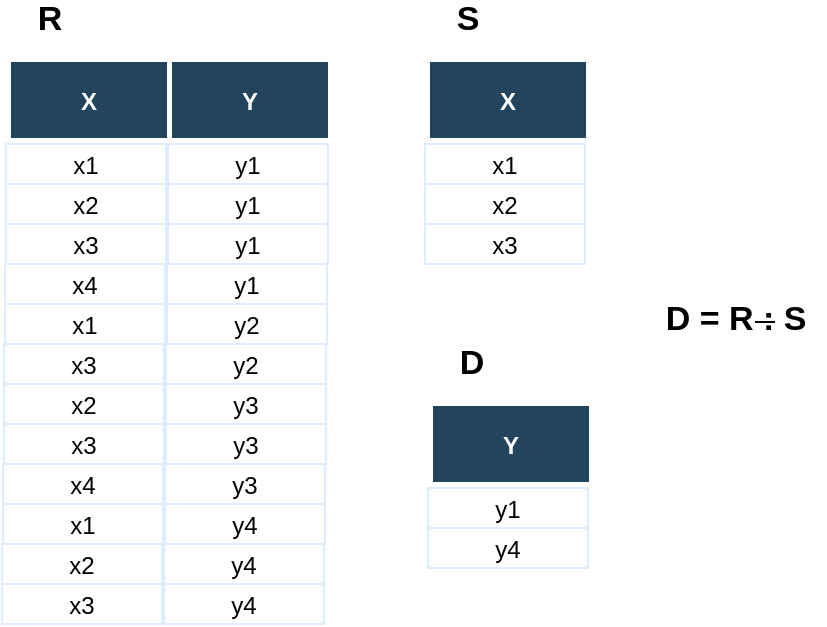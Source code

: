 <mxfile version="12.2.2" type="device" pages="1"><diagram name="Page-1" id="8378b5f6-a2b2-b727-a746-972ab9d02e00"><mxGraphModel dx="932" dy="597" grid="1" gridSize="10" guides="1" tooltips="1" connect="0" arrows="1" fold="1" page="1" pageScale="1.5" pageWidth="1169" pageHeight="827" background="#ffffff" math="0" shadow="0"><root><mxCell id="0"/><mxCell id="1" parent="0"/><mxCell id="mhiVVHJ8IdxQYgoJ9508-138" value="x1" style="strokeColor=#DEEDFF" parent="1" vertex="1"><mxGeometry x="42.0" y="92" width="80.0" height="20" as="geometry"/></mxCell><mxCell id="mhiVVHJ8IdxQYgoJ9508-139" value="x2" style="strokeColor=#DEEDFF" parent="1" vertex="1"><mxGeometry x="42.0" y="112.0" width="80.0" height="20" as="geometry"/></mxCell><mxCell id="mhiVVHJ8IdxQYgoJ9508-141" value="x3" style="strokeColor=#DEEDFF" parent="1" vertex="1"><mxGeometry x="42.0" y="132.0" width="80.0" height="20" as="geometry"/></mxCell><mxCell id="mhiVVHJ8IdxQYgoJ9508-142" value="X" style="fillColor=#23445D;strokeColor=#FFFFFF;strokeWidth=2;fontColor=#FFFFFF;fontStyle=1" parent="1" vertex="1"><mxGeometry x="43.5" y="50.0" width="80.0" height="40.0" as="geometry"/></mxCell><mxCell id="mhiVVHJ8IdxQYgoJ9508-158" value="R" style="text;html=1;strokeColor=none;fillColor=none;align=center;verticalAlign=middle;whiteSpace=wrap;rounded=0;strokeWidth=3;fontStyle=1;fontSize=17;" parent="1" vertex="1"><mxGeometry x="43.5" y="20" width="40" height="20" as="geometry"/></mxCell><mxCell id="0Bqzr0rob_NZP33wimhm-2" value="x4" style="strokeColor=#DEEDFF" parent="1" vertex="1"><mxGeometry x="41.5" y="152.0" width="80.0" height="20" as="geometry"/></mxCell><mxCell id="0Bqzr0rob_NZP33wimhm-5" value="x1" style="strokeColor=#DEEDFF" parent="1" vertex="1"><mxGeometry x="41.5" y="172.0" width="80.0" height="20" as="geometry"/></mxCell><mxCell id="0Bqzr0rob_NZP33wimhm-15" value="y1" style="strokeColor=#DEEDFF" parent="1" vertex="1"><mxGeometry x="123.0" y="92" width="80.0" height="20" as="geometry"/></mxCell><mxCell id="0Bqzr0rob_NZP33wimhm-16" value="y1" style="strokeColor=#DEEDFF" parent="1" vertex="1"><mxGeometry x="123.0" y="112.0" width="80.0" height="20" as="geometry"/></mxCell><mxCell id="0Bqzr0rob_NZP33wimhm-17" value="y1" style="strokeColor=#DEEDFF" parent="1" vertex="1"><mxGeometry x="123.0" y="132.0" width="80.0" height="20" as="geometry"/></mxCell><mxCell id="0Bqzr0rob_NZP33wimhm-18" value="Y" style="fillColor=#23445D;strokeColor=#FFFFFF;strokeWidth=2;fontColor=#FFFFFF;fontStyle=1" parent="1" vertex="1"><mxGeometry x="124" y="50.0" width="80.0" height="40.0" as="geometry"/></mxCell><mxCell id="0Bqzr0rob_NZP33wimhm-19" value="y1" style="strokeColor=#DEEDFF" parent="1" vertex="1"><mxGeometry x="122.5" y="152.0" width="80.0" height="20" as="geometry"/></mxCell><mxCell id="0Bqzr0rob_NZP33wimhm-20" value="y2" style="strokeColor=#DEEDFF" parent="1" vertex="1"><mxGeometry x="122.5" y="172.0" width="80.0" height="20" as="geometry"/></mxCell><mxCell id="0Bqzr0rob_NZP33wimhm-21" value="x3" style="strokeColor=#DEEDFF" parent="1" vertex="1"><mxGeometry x="41.0" y="192" width="80.0" height="20" as="geometry"/></mxCell><mxCell id="0Bqzr0rob_NZP33wimhm-22" value="x2" style="strokeColor=#DEEDFF" parent="1" vertex="1"><mxGeometry x="41.0" y="212.0" width="80.0" height="20" as="geometry"/></mxCell><mxCell id="0Bqzr0rob_NZP33wimhm-23" value="x3" style="strokeColor=#DEEDFF" parent="1" vertex="1"><mxGeometry x="41.0" y="232.0" width="80.0" height="20" as="geometry"/></mxCell><mxCell id="0Bqzr0rob_NZP33wimhm-24" value="x4" style="strokeColor=#DEEDFF" parent="1" vertex="1"><mxGeometry x="40.5" y="252.0" width="80.0" height="20" as="geometry"/></mxCell><mxCell id="0Bqzr0rob_NZP33wimhm-25" value="x1" style="strokeColor=#DEEDFF" parent="1" vertex="1"><mxGeometry x="40.5" y="272.0" width="80.0" height="20" as="geometry"/></mxCell><mxCell id="0Bqzr0rob_NZP33wimhm-26" value="y2" style="strokeColor=#DEEDFF" parent="1" vertex="1"><mxGeometry x="122.0" y="192" width="80.0" height="20" as="geometry"/></mxCell><mxCell id="0Bqzr0rob_NZP33wimhm-27" value="y3" style="strokeColor=#DEEDFF" parent="1" vertex="1"><mxGeometry x="122.0" y="212.0" width="80.0" height="20" as="geometry"/></mxCell><mxCell id="0Bqzr0rob_NZP33wimhm-28" value="y3" style="strokeColor=#DEEDFF" parent="1" vertex="1"><mxGeometry x="122.0" y="232.0" width="80.0" height="20" as="geometry"/></mxCell><mxCell id="0Bqzr0rob_NZP33wimhm-29" value="y3" style="strokeColor=#DEEDFF" parent="1" vertex="1"><mxGeometry x="121.5" y="252.0" width="80.0" height="20" as="geometry"/></mxCell><mxCell id="0Bqzr0rob_NZP33wimhm-30" value="y4" style="strokeColor=#DEEDFF" parent="1" vertex="1"><mxGeometry x="121.5" y="272.0" width="80.0" height="20" as="geometry"/></mxCell><mxCell id="0Bqzr0rob_NZP33wimhm-35" value="x2" style="strokeColor=#DEEDFF" parent="1" vertex="1"><mxGeometry x="40.0" y="292.0" width="80.0" height="20" as="geometry"/></mxCell><mxCell id="0Bqzr0rob_NZP33wimhm-36" value="x3" style="strokeColor=#DEEDFF" parent="1" vertex="1"><mxGeometry x="40.0" y="312.0" width="80.0" height="20" as="geometry"/></mxCell><mxCell id="0Bqzr0rob_NZP33wimhm-37" value="y4" style="strokeColor=#DEEDFF" parent="1" vertex="1"><mxGeometry x="121.0" y="292.0" width="80.0" height="20" as="geometry"/></mxCell><mxCell id="0Bqzr0rob_NZP33wimhm-38" value="y4" style="strokeColor=#DEEDFF" parent="1" vertex="1"><mxGeometry x="121.0" y="312.0" width="80.0" height="20" as="geometry"/></mxCell><mxCell id="0Bqzr0rob_NZP33wimhm-39" value="x1" style="strokeColor=#DEEDFF" parent="1" vertex="1"><mxGeometry x="251.5" y="92" width="80.0" height="20" as="geometry"/></mxCell><mxCell id="0Bqzr0rob_NZP33wimhm-40" value="x2" style="strokeColor=#DEEDFF" parent="1" vertex="1"><mxGeometry x="251.5" y="112.0" width="80.0" height="20" as="geometry"/></mxCell><mxCell id="0Bqzr0rob_NZP33wimhm-41" value="x3" style="strokeColor=#DEEDFF" parent="1" vertex="1"><mxGeometry x="251.5" y="132.0" width="80.0" height="20" as="geometry"/></mxCell><mxCell id="0Bqzr0rob_NZP33wimhm-42" value="X" style="fillColor=#23445D;strokeColor=#FFFFFF;strokeWidth=2;fontColor=#FFFFFF;fontStyle=1" parent="1" vertex="1"><mxGeometry x="253" y="50.0" width="80.0" height="40.0" as="geometry"/></mxCell><mxCell id="0Bqzr0rob_NZP33wimhm-43" value="S" style="text;html=1;strokeColor=none;fillColor=none;align=center;verticalAlign=middle;whiteSpace=wrap;rounded=0;strokeWidth=3;fontStyle=1;fontSize=17;" parent="1" vertex="1"><mxGeometry x="253" y="20" width="40" height="20" as="geometry"/></mxCell><mxCell id="0Bqzr0rob_NZP33wimhm-66" value="y1" style="strokeColor=#DEEDFF" parent="1" vertex="1"><mxGeometry x="253.0" y="264" width="80.0" height="20" as="geometry"/></mxCell><mxCell id="0Bqzr0rob_NZP33wimhm-67" value="y4" style="strokeColor=#DEEDFF" parent="1" vertex="1"><mxGeometry x="253.0" y="284.0" width="80.0" height="20" as="geometry"/></mxCell><mxCell id="0Bqzr0rob_NZP33wimhm-69" value="Y" style="fillColor=#23445D;strokeColor=#FFFFFF;strokeWidth=2;fontColor=#FFFFFF;fontStyle=1" parent="1" vertex="1"><mxGeometry x="254.5" y="222.0" width="80.0" height="40.0" as="geometry"/></mxCell><mxCell id="0Bqzr0rob_NZP33wimhm-70" value="D" style="text;html=1;strokeColor=none;fillColor=none;align=center;verticalAlign=middle;whiteSpace=wrap;rounded=0;strokeWidth=3;fontStyle=1;fontSize=17;" parent="1" vertex="1"><mxGeometry x="254.5" y="192" width="40" height="20" as="geometry"/></mxCell><mxCell id="0Bqzr0rob_NZP33wimhm-71" value="D = R : S" style="text;html=1;strokeColor=none;fillColor=none;align=center;verticalAlign=middle;whiteSpace=wrap;rounded=0;strokeWidth=3;fontStyle=1;fontSize=17;" parent="1" vertex="1"><mxGeometry x="361.5" y="170" width="90" height="20" as="geometry"/></mxCell><mxCell id="0Bqzr0rob_NZP33wimhm-72" value="" style="endArrow=none;html=1;" parent="1" edge="1"><mxGeometry width="50" height="50" relative="1" as="geometry"><mxPoint x="416.5" y="181" as="sourcePoint"/><mxPoint x="426.5" y="181" as="targetPoint"/></mxGeometry></mxCell></root></mxGraphModel></diagram></mxfile>